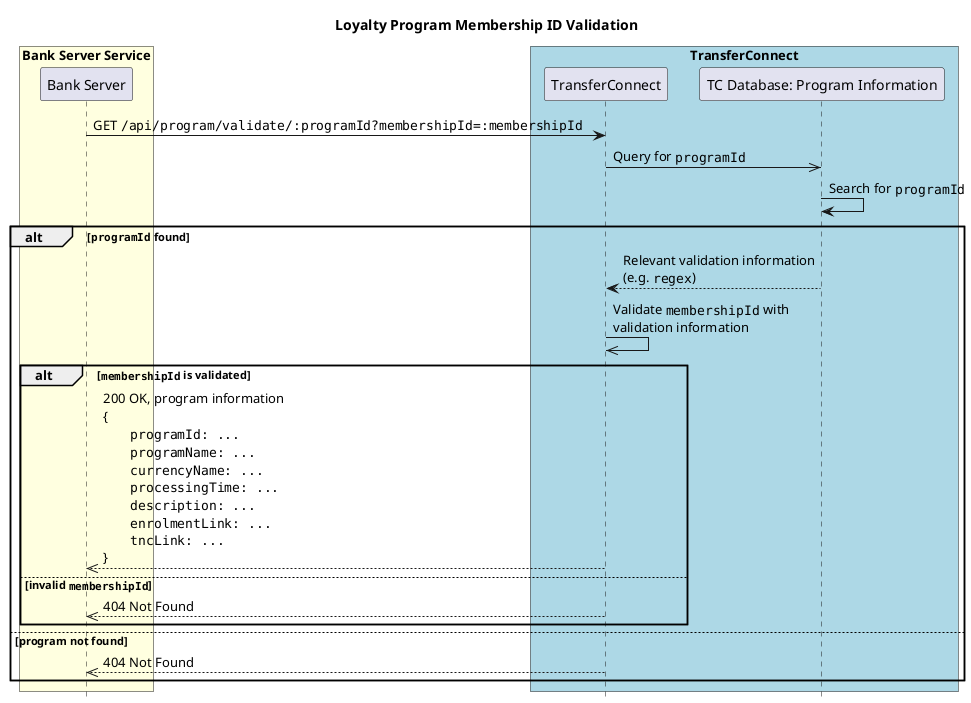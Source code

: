 @startuml Loyalty Program Membership ID Validation
skinparam ParticipantPadding 10
skinparam BoxPadding 5

hide footbox
title **Loyalty Program Membership ID Validation**

box "Bank Server Service" #LightYellow
  participant BankServer as "Bank Server"
end box

box "TransferConnect" #LightBlue
  participant TransferConnect as "TransferConnect"
  participant TCInfoDB as "TC Database: Program Information"
end box

BankServer -> TransferConnect: GET ""/api/program/validate/:programId?membershipId=:membershipId""
TransferConnect ->> TCInfoDB: Query for ""programId""
TCInfoDB -> TCInfoDB: Search for ""programId""
alt ""programId"" found
    TransferConnect <-- TCInfoDB: Relevant validation information\n(e.g. ""regex"")
    TransferConnect ->> TransferConnect: Validate ""membershipId"" with\nvalidation information
    alt ""membershipId"" is validated
        BankServer <<-- TransferConnect: 200 OK, program information\n{\n\t""programId: ...""\n\t""programName: ...""\n\t""currencyName: ...""\n\t""processingTime: ...""\n\t""description: ...""\n\t""enrolmentLink: ...""\n\t""tncLink: ...""\n}
    else invalid ""membershipId""
        BankServer <<-- TransferConnect: 404 Not Found
    end
else program not found
    BankServer <<-- TransferConnect: 404 Not Found
end

@enduml